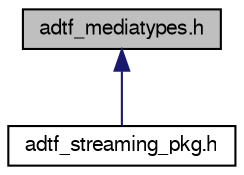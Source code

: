 digraph "adtf_mediatypes.h"
{
  edge [fontname="FreeSans",fontsize="10",labelfontname="FreeSans",labelfontsize="10"];
  node [fontname="FreeSans",fontsize="10",shape=record];
  Node1 [label="adtf_mediatypes.h",height=0.2,width=0.4,color="black", fillcolor="grey75", style="filled", fontcolor="black"];
  Node1 -> Node2 [dir="back",color="midnightblue",fontsize="10",style="solid",fontname="FreeSans"];
  Node2 [label="adtf_streaming_pkg.h",height=0.2,width=0.4,color="black", fillcolor="white", style="filled",URL="$adtf__streaming__pkg_8h.html",tooltip="ADTF Package header. "];
}
